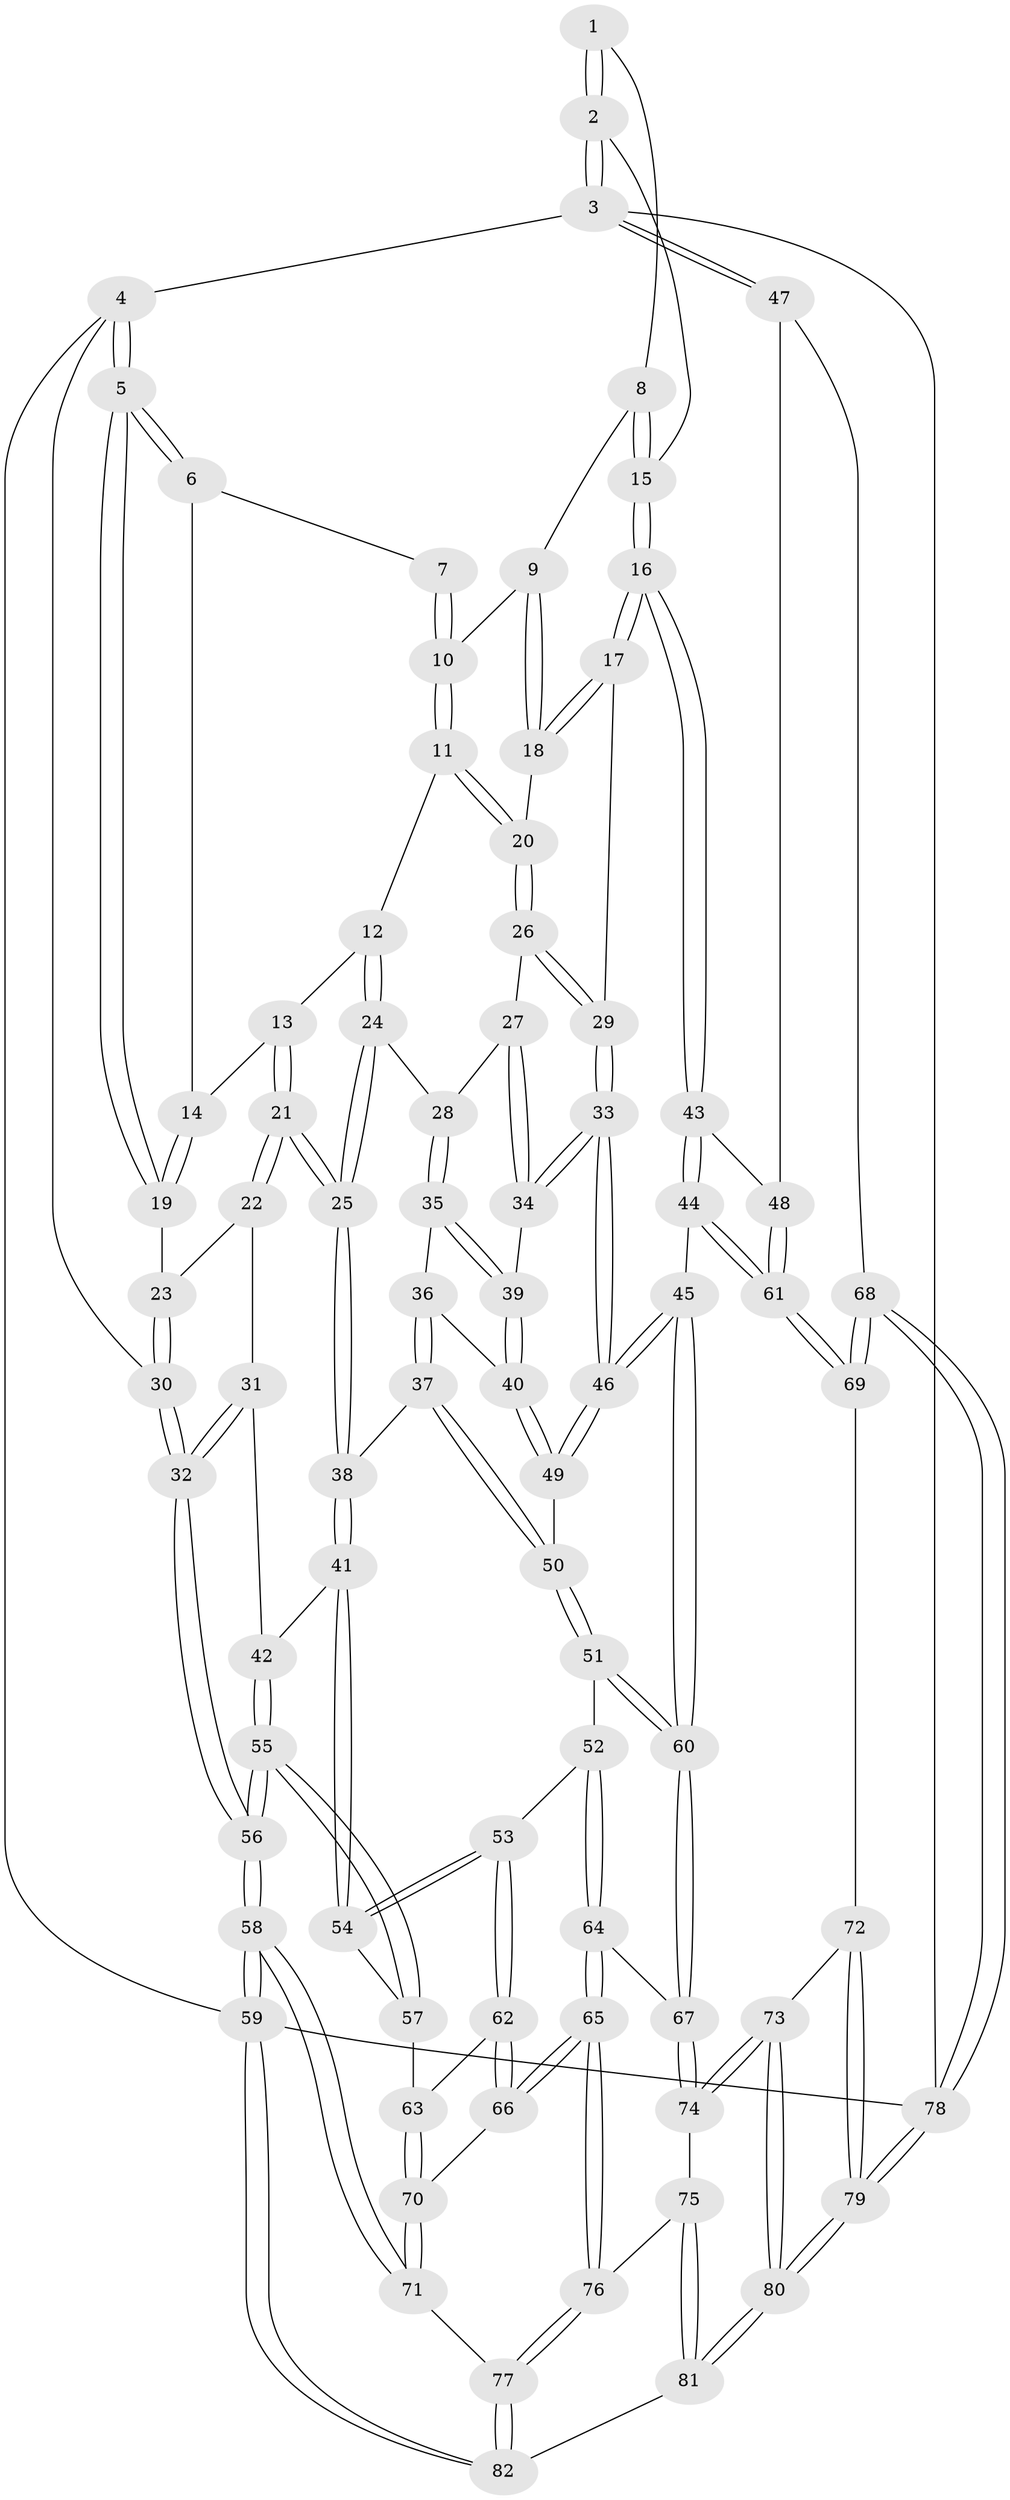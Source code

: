 // Generated by graph-tools (version 1.1) at 2025/17/03/09/25 04:17:08]
// undirected, 82 vertices, 202 edges
graph export_dot {
graph [start="1"]
  node [color=gray90,style=filled];
  1 [pos="+0.6779477400874719+0"];
  2 [pos="+1+0"];
  3 [pos="+1+0"];
  4 [pos="+0+0"];
  5 [pos="+0+0"];
  6 [pos="+0.24247307935061707+0"];
  7 [pos="+0.4044292253786616+0"];
  8 [pos="+0.702956093651933+0.062199414943173256"];
  9 [pos="+0.5514135916603703+0.13171099079410828"];
  10 [pos="+0.49506580280086215+0.14071013764053117"];
  11 [pos="+0.49056586701603505+0.14534945224012985"];
  12 [pos="+0.3765149190820305+0.1783505192272589"];
  13 [pos="+0.33678454633544846+0.16690583846785323"];
  14 [pos="+0.24917116216288873+0.07223298068873034"];
  15 [pos="+0.8107099249349001+0.2095357393941509"];
  16 [pos="+0.8207618043394659+0.24835946967207426"];
  17 [pos="+0.6670987499791025+0.3175277842637666"];
  18 [pos="+0.5922690713406554+0.22617598126295962"];
  19 [pos="+0.13206705126729706+0.1889836768676417"];
  20 [pos="+0.5133265461798714+0.23766121440835844"];
  21 [pos="+0.2568560509895311+0.3430791516884476"];
  22 [pos="+0.13207499158162797+0.22991973755060627"];
  23 [pos="+0.12600388063480444+0.1995200534719813"];
  24 [pos="+0.41540422251118053+0.293877217094775"];
  25 [pos="+0.25692407602703665+0.3433520757389599"];
  26 [pos="+0.5164874198224972+0.2718520678740449"];
  27 [pos="+0.47430684225201925+0.30334353630097804"];
  28 [pos="+0.43611473429866154+0.3154265308703517"];
  29 [pos="+0.6486792094733493+0.3312378936833052"];
  30 [pos="+0+0.18774562846648873"];
  31 [pos="+0.06056590378248741+0.36072415424071297"];
  32 [pos="+0+0.400714828157221"];
  33 [pos="+0.6182983094121598+0.38598113898621816"];
  34 [pos="+0.5556650569579672+0.39586151241237094"];
  35 [pos="+0.43093861946879375+0.3518634670254267"];
  36 [pos="+0.4164663196470756+0.3770225295596195"];
  37 [pos="+0.3581488350660856+0.4289178484586651"];
  38 [pos="+0.2565940569285929+0.37478036731784464"];
  39 [pos="+0.5382948941211374+0.403655994240051"];
  40 [pos="+0.4986068390603748+0.44553218256580746"];
  41 [pos="+0.19253769329088713+0.43450600677048656"];
  42 [pos="+0.16066202826310705+0.43662197235151445"];
  43 [pos="+0.822036970329728+0.24939681689726295"];
  44 [pos="+0.6746672447673672+0.6217431805262178"];
  45 [pos="+0.6735958233406548+0.6216593921834519"];
  46 [pos="+0.6510224424220888+0.5719350394983637"];
  47 [pos="+1+0.3824534526040755"];
  48 [pos="+1+0.3783209093160781"];
  49 [pos="+0.48716081519269105+0.4756507834437005"];
  50 [pos="+0.39368059389098664+0.5299217636768516"];
  51 [pos="+0.3934484603217005+0.5310909498272813"];
  52 [pos="+0.3203633692641879+0.577829062008215"];
  53 [pos="+0.3190487943361029+0.5780177851359076"];
  54 [pos="+0.24287258393169303+0.5599188423130272"];
  55 [pos="+0+0.6460313772793257"];
  56 [pos="+0+0.7594227060019468"];
  57 [pos="+0.19918533665436686+0.5968822552998029"];
  58 [pos="+0+0.7632026025472021"];
  59 [pos="+0+1"];
  60 [pos="+0.5539311230168409+0.6976105575909416"];
  61 [pos="+0.7656347733429628+0.6443045821449057"];
  62 [pos="+0.274686666829772+0.6769319990260297"];
  63 [pos="+0.2251031359956989+0.6725350287794096"];
  64 [pos="+0.3851955196858457+0.7464389185520165"];
  65 [pos="+0.335755351424236+0.7861293404353576"];
  66 [pos="+0.3182769571610297+0.7779139749720132"];
  67 [pos="+0.5527350802378072+0.6997581363425511"];
  68 [pos="+1+0.9417482549023253"];
  69 [pos="+0.8088648773257289+0.7123266000668377"];
  70 [pos="+0.16211682901867755+0.7674846179064541"];
  71 [pos="+0.13150297017641588+0.7757994764654388"];
  72 [pos="+0.7635711300574471+0.8512379845807424"];
  73 [pos="+0.6398360086503851+0.8854625606277619"];
  74 [pos="+0.5643125124504125+0.8367702824930868"];
  75 [pos="+0.5486579942763811+0.8552139850523863"];
  76 [pos="+0.34023709824948795+0.8736744573540409"];
  77 [pos="+0.31039338931809296+0.9848260943131294"];
  78 [pos="+1+1"];
  79 [pos="+1+1"];
  80 [pos="+0.7298577450782683+1"];
  81 [pos="+0.4242649206243185+1"];
  82 [pos="+0.3047462830150272+1"];
  1 -- 2;
  1 -- 2;
  1 -- 8;
  2 -- 3;
  2 -- 3;
  2 -- 15;
  3 -- 4;
  3 -- 47;
  3 -- 47;
  3 -- 78;
  4 -- 5;
  4 -- 5;
  4 -- 30;
  4 -- 59;
  5 -- 6;
  5 -- 6;
  5 -- 19;
  5 -- 19;
  6 -- 7;
  6 -- 14;
  7 -- 10;
  7 -- 10;
  8 -- 9;
  8 -- 15;
  8 -- 15;
  9 -- 10;
  9 -- 18;
  9 -- 18;
  10 -- 11;
  10 -- 11;
  11 -- 12;
  11 -- 20;
  11 -- 20;
  12 -- 13;
  12 -- 24;
  12 -- 24;
  13 -- 14;
  13 -- 21;
  13 -- 21;
  14 -- 19;
  14 -- 19;
  15 -- 16;
  15 -- 16;
  16 -- 17;
  16 -- 17;
  16 -- 43;
  16 -- 43;
  17 -- 18;
  17 -- 18;
  17 -- 29;
  18 -- 20;
  19 -- 23;
  20 -- 26;
  20 -- 26;
  21 -- 22;
  21 -- 22;
  21 -- 25;
  21 -- 25;
  22 -- 23;
  22 -- 31;
  23 -- 30;
  23 -- 30;
  24 -- 25;
  24 -- 25;
  24 -- 28;
  25 -- 38;
  25 -- 38;
  26 -- 27;
  26 -- 29;
  26 -- 29;
  27 -- 28;
  27 -- 34;
  27 -- 34;
  28 -- 35;
  28 -- 35;
  29 -- 33;
  29 -- 33;
  30 -- 32;
  30 -- 32;
  31 -- 32;
  31 -- 32;
  31 -- 42;
  32 -- 56;
  32 -- 56;
  33 -- 34;
  33 -- 34;
  33 -- 46;
  33 -- 46;
  34 -- 39;
  35 -- 36;
  35 -- 39;
  35 -- 39;
  36 -- 37;
  36 -- 37;
  36 -- 40;
  37 -- 38;
  37 -- 50;
  37 -- 50;
  38 -- 41;
  38 -- 41;
  39 -- 40;
  39 -- 40;
  40 -- 49;
  40 -- 49;
  41 -- 42;
  41 -- 54;
  41 -- 54;
  42 -- 55;
  42 -- 55;
  43 -- 44;
  43 -- 44;
  43 -- 48;
  44 -- 45;
  44 -- 61;
  44 -- 61;
  45 -- 46;
  45 -- 46;
  45 -- 60;
  45 -- 60;
  46 -- 49;
  46 -- 49;
  47 -- 48;
  47 -- 68;
  48 -- 61;
  48 -- 61;
  49 -- 50;
  50 -- 51;
  50 -- 51;
  51 -- 52;
  51 -- 60;
  51 -- 60;
  52 -- 53;
  52 -- 64;
  52 -- 64;
  53 -- 54;
  53 -- 54;
  53 -- 62;
  53 -- 62;
  54 -- 57;
  55 -- 56;
  55 -- 56;
  55 -- 57;
  55 -- 57;
  56 -- 58;
  56 -- 58;
  57 -- 63;
  58 -- 59;
  58 -- 59;
  58 -- 71;
  58 -- 71;
  59 -- 82;
  59 -- 82;
  59 -- 78;
  60 -- 67;
  60 -- 67;
  61 -- 69;
  61 -- 69;
  62 -- 63;
  62 -- 66;
  62 -- 66;
  63 -- 70;
  63 -- 70;
  64 -- 65;
  64 -- 65;
  64 -- 67;
  65 -- 66;
  65 -- 66;
  65 -- 76;
  65 -- 76;
  66 -- 70;
  67 -- 74;
  67 -- 74;
  68 -- 69;
  68 -- 69;
  68 -- 78;
  68 -- 78;
  69 -- 72;
  70 -- 71;
  70 -- 71;
  71 -- 77;
  72 -- 73;
  72 -- 79;
  72 -- 79;
  73 -- 74;
  73 -- 74;
  73 -- 80;
  73 -- 80;
  74 -- 75;
  75 -- 76;
  75 -- 81;
  75 -- 81;
  76 -- 77;
  76 -- 77;
  77 -- 82;
  77 -- 82;
  78 -- 79;
  78 -- 79;
  79 -- 80;
  79 -- 80;
  80 -- 81;
  80 -- 81;
  81 -- 82;
}
